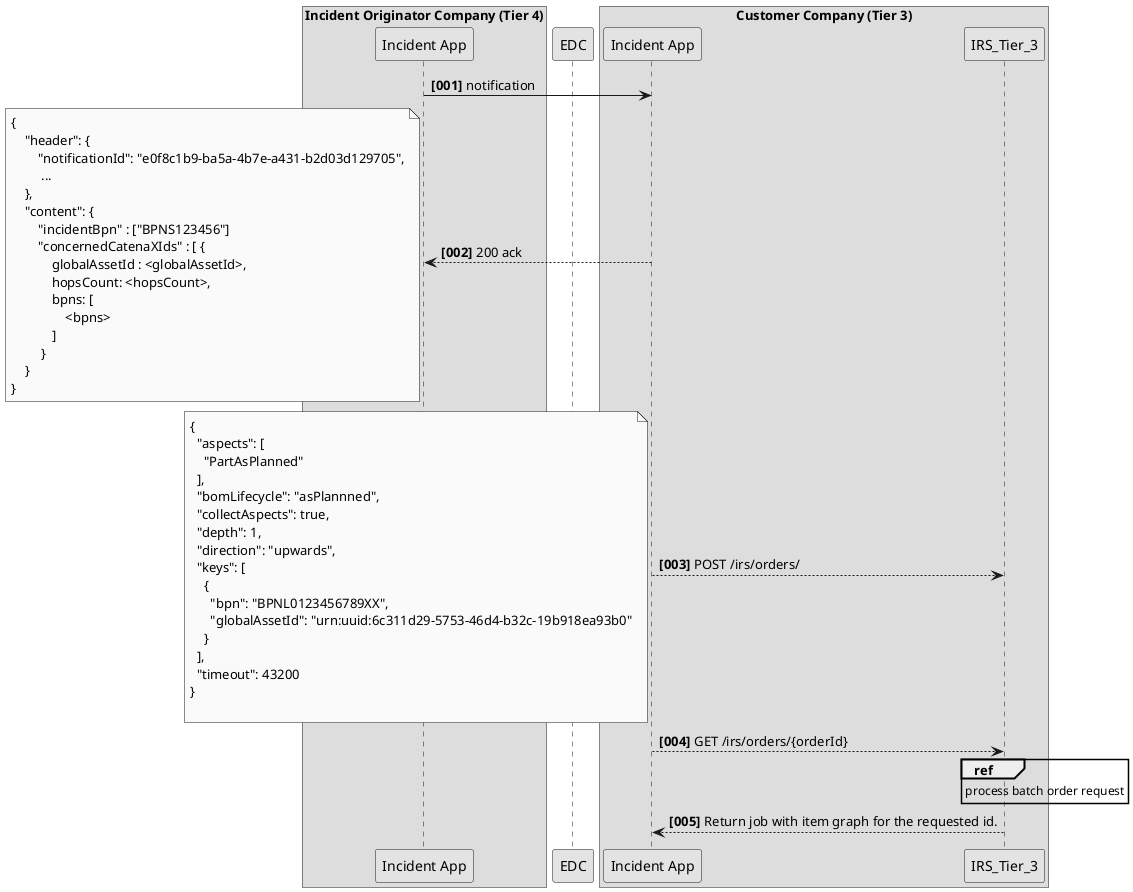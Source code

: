 @startuml
skinparam monochrome true
skinparam shadowing false
skinparam defaultFontName "Architects daughter"

autonumber "<b>[000]"

box Incident Originator Company (Tier 4)
    participant "Incident App" as BusinessApp_Tier_4
end box

participant EDC

box Customer Company (Tier 3)
participant "Incident App" as BusinessApp_Tier_3


BusinessApp_Tier_4 -> BusinessApp_Tier_3 : notification
BusinessApp_Tier_4 <-- BusinessApp_Tier_3 : 200 ack
note left
{
    "header": {
        "notificationId": "e0f8c1b9-ba5a-4b7e-a431-b2d03d129705",
         ...
    },
    "content": {
        "incidentBpn" : ["BPNS123456"]
        "concernedCatenaXIds" : [ {
            globalAssetId : <globalAssetId>,
            hopsCount: <hopsCount>,
            bpns: [
                <bpns>
            ]
         }
    }
}
end note

    BusinessApp_Tier_3 --> IRS_Tier_3 :  POST /irs/orders/
    note left
        {
          "aspects": [
            "PartAsPlanned"
          ],
          "bomLifecycle": "asPlannned",
          "collectAspects": true,
          "depth": 1,
          "direction": "upwards",
          "keys": [
            {
              "bpn": "BPNL0123456789XX",
              "globalAssetId": "urn:uuid:6c311d29-5753-46d4-b32c-19b918ea93b0"
            }
          ],
          "timeout": 43200
        }

    end note
    BusinessApp_Tier_3 --> IRS_Tier_3 :  GET /irs/orders/{orderId}
    ref over IRS_Tier_3
        process batch order request
    end ref
    BusinessApp_Tier_3 <-- IRS_Tier_3 : Return job with item graph for the requested id.



@enduml
